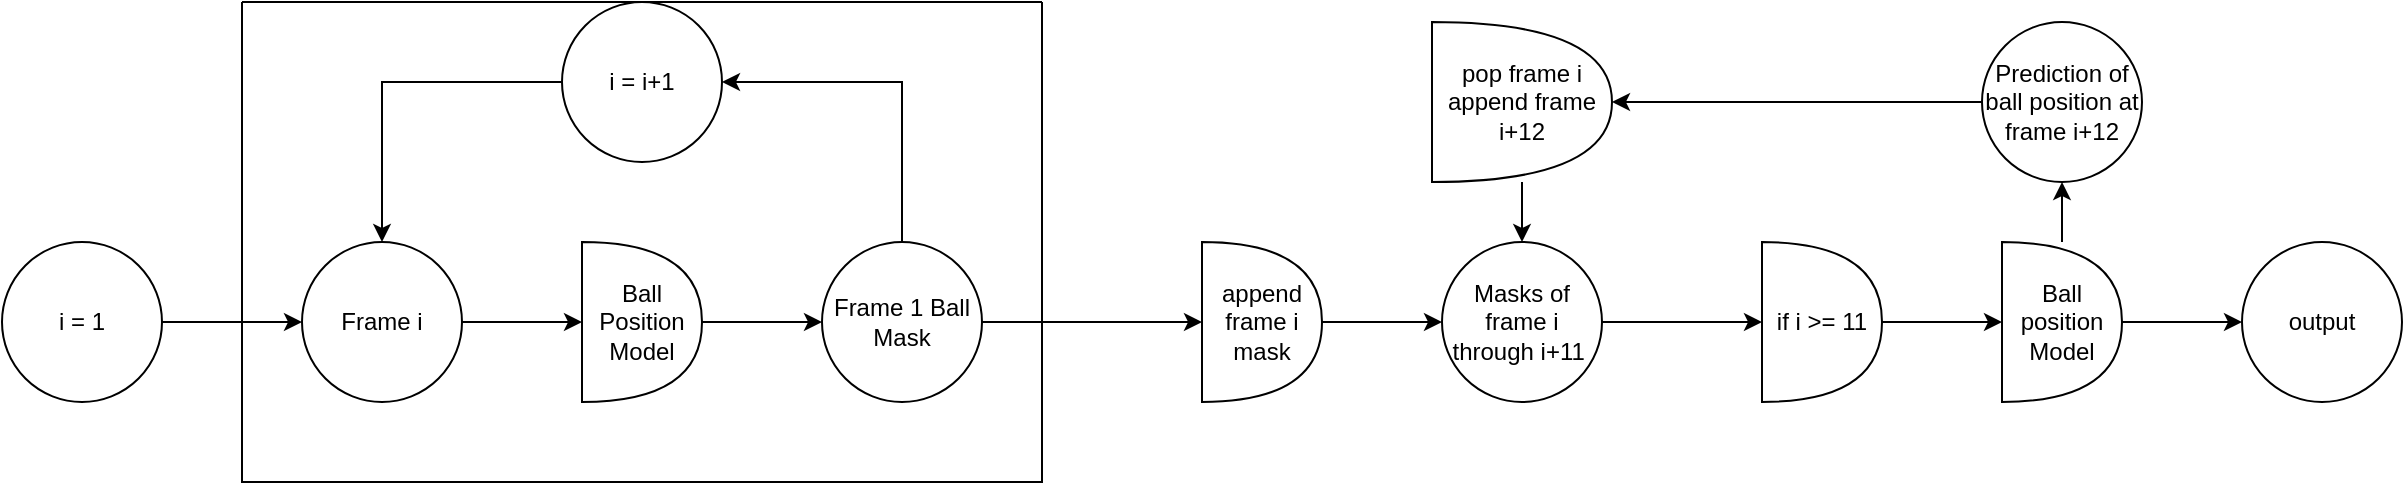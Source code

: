 <mxfile version="22.1.8" type="github">
  <diagram name="Page-1" id="bIyjlAQ9YMRKnGvKF9Pl">
    <mxGraphModel dx="1213" dy="1791" grid="1" gridSize="10" guides="1" tooltips="1" connect="1" arrows="1" fold="1" page="1" pageScale="1" pageWidth="850" pageHeight="1100" math="0" shadow="0">
      <root>
        <mxCell id="0" />
        <mxCell id="1" parent="0" />
        <mxCell id="E1hW3bHNu4T16dJe8MgY-12" style="edgeStyle=orthogonalEdgeStyle;rounded=0;orthogonalLoop=1;jettySize=auto;html=1;" edge="1" parent="1" source="E1hW3bHNu4T16dJe8MgY-1" target="E1hW3bHNu4T16dJe8MgY-2">
          <mxGeometry relative="1" as="geometry" />
        </mxCell>
        <mxCell id="E1hW3bHNu4T16dJe8MgY-1" value="Frame i" style="ellipse;whiteSpace=wrap;html=1;aspect=fixed;" vertex="1" parent="1">
          <mxGeometry x="150" y="240" width="80" height="80" as="geometry" />
        </mxCell>
        <mxCell id="E1hW3bHNu4T16dJe8MgY-13" style="edgeStyle=orthogonalEdgeStyle;rounded=0;orthogonalLoop=1;jettySize=auto;html=1;entryX=0;entryY=0.5;entryDx=0;entryDy=0;" edge="1" parent="1" source="E1hW3bHNu4T16dJe8MgY-2" target="E1hW3bHNu4T16dJe8MgY-3">
          <mxGeometry relative="1" as="geometry" />
        </mxCell>
        <mxCell id="E1hW3bHNu4T16dJe8MgY-2" value="Ball Position Model" style="shape=or;whiteSpace=wrap;html=1;" vertex="1" parent="1">
          <mxGeometry x="290" y="240" width="60" height="80" as="geometry" />
        </mxCell>
        <mxCell id="E1hW3bHNu4T16dJe8MgY-3" value="Frame 1 Ball Mask" style="ellipse;whiteSpace=wrap;html=1;aspect=fixed;" vertex="1" parent="1">
          <mxGeometry x="410" y="240" width="80" height="80" as="geometry" />
        </mxCell>
        <mxCell id="E1hW3bHNu4T16dJe8MgY-24" style="edgeStyle=orthogonalEdgeStyle;rounded=0;orthogonalLoop=1;jettySize=auto;html=1;" edge="1" parent="1" source="E1hW3bHNu4T16dJe8MgY-4" target="E1hW3bHNu4T16dJe8MgY-1">
          <mxGeometry relative="1" as="geometry" />
        </mxCell>
        <mxCell id="E1hW3bHNu4T16dJe8MgY-4" value="i = 1" style="ellipse;whiteSpace=wrap;html=1;aspect=fixed;" vertex="1" parent="1">
          <mxGeometry y="240" width="80" height="80" as="geometry" />
        </mxCell>
        <mxCell id="E1hW3bHNu4T16dJe8MgY-5" value="" style="swimlane;startSize=0;" vertex="1" parent="1">
          <mxGeometry x="120" y="120" width="400" height="240" as="geometry" />
        </mxCell>
        <mxCell id="E1hW3bHNu4T16dJe8MgY-6" value="i = i+1" style="ellipse;whiteSpace=wrap;html=1;aspect=fixed;" vertex="1" parent="E1hW3bHNu4T16dJe8MgY-5">
          <mxGeometry x="160" width="80" height="80" as="geometry" />
        </mxCell>
        <mxCell id="E1hW3bHNu4T16dJe8MgY-22" style="edgeStyle=orthogonalEdgeStyle;rounded=0;orthogonalLoop=1;jettySize=auto;html=1;entryX=1;entryY=0.5;entryDx=0;entryDy=0;exitX=0.5;exitY=0;exitDx=0;exitDy=0;" edge="1" parent="1" source="E1hW3bHNu4T16dJe8MgY-3" target="E1hW3bHNu4T16dJe8MgY-6">
          <mxGeometry relative="1" as="geometry">
            <mxPoint x="395" y="200" as="sourcePoint" />
            <mxPoint x="455" y="200" as="targetPoint" />
          </mxGeometry>
        </mxCell>
        <mxCell id="E1hW3bHNu4T16dJe8MgY-23" style="edgeStyle=orthogonalEdgeStyle;rounded=0;orthogonalLoop=1;jettySize=auto;html=1;" edge="1" parent="1" source="E1hW3bHNu4T16dJe8MgY-6" target="E1hW3bHNu4T16dJe8MgY-1">
          <mxGeometry relative="1" as="geometry" />
        </mxCell>
        <mxCell id="E1hW3bHNu4T16dJe8MgY-62" style="edgeStyle=orthogonalEdgeStyle;rounded=0;orthogonalLoop=1;jettySize=auto;html=1;entryX=0;entryY=0.5;entryDx=0;entryDy=0;" edge="1" parent="1" source="E1hW3bHNu4T16dJe8MgY-48" target="E1hW3bHNu4T16dJe8MgY-51">
          <mxGeometry relative="1" as="geometry" />
        </mxCell>
        <mxCell id="E1hW3bHNu4T16dJe8MgY-48" value="append frame i mask" style="shape=or;whiteSpace=wrap;html=1;" vertex="1" parent="1">
          <mxGeometry x="600" y="240" width="60" height="80" as="geometry" />
        </mxCell>
        <mxCell id="E1hW3bHNu4T16dJe8MgY-63" value="" style="edgeStyle=orthogonalEdgeStyle;rounded=0;orthogonalLoop=1;jettySize=auto;html=1;" edge="1" parent="1" source="E1hW3bHNu4T16dJe8MgY-51" target="E1hW3bHNu4T16dJe8MgY-57">
          <mxGeometry relative="1" as="geometry" />
        </mxCell>
        <mxCell id="E1hW3bHNu4T16dJe8MgY-51" value="Masks of frame i through i+11&amp;nbsp;" style="ellipse;whiteSpace=wrap;html=1;aspect=fixed;" vertex="1" parent="1">
          <mxGeometry x="720" y="240" width="80" height="80" as="geometry" />
        </mxCell>
        <mxCell id="E1hW3bHNu4T16dJe8MgY-65" value="" style="edgeStyle=orthogonalEdgeStyle;rounded=0;orthogonalLoop=1;jettySize=auto;html=1;" edge="1" parent="1" source="E1hW3bHNu4T16dJe8MgY-54" target="E1hW3bHNu4T16dJe8MgY-55">
          <mxGeometry relative="1" as="geometry" />
        </mxCell>
        <mxCell id="E1hW3bHNu4T16dJe8MgY-69" value="" style="edgeStyle=orthogonalEdgeStyle;rounded=0;orthogonalLoop=1;jettySize=auto;html=1;" edge="1" parent="1" source="E1hW3bHNu4T16dJe8MgY-54" target="E1hW3bHNu4T16dJe8MgY-68">
          <mxGeometry relative="1" as="geometry" />
        </mxCell>
        <mxCell id="E1hW3bHNu4T16dJe8MgY-54" value="Ball position Model" style="shape=or;whiteSpace=wrap;html=1;" vertex="1" parent="1">
          <mxGeometry x="1000" y="240" width="60" height="80" as="geometry" />
        </mxCell>
        <mxCell id="E1hW3bHNu4T16dJe8MgY-55" value="Prediction of ball position at frame i+12" style="ellipse;whiteSpace=wrap;html=1;aspect=fixed;" vertex="1" parent="1">
          <mxGeometry x="990" y="130" width="80" height="80" as="geometry" />
        </mxCell>
        <mxCell id="E1hW3bHNu4T16dJe8MgY-64" value="" style="edgeStyle=orthogonalEdgeStyle;rounded=0;orthogonalLoop=1;jettySize=auto;html=1;" edge="1" parent="1" source="E1hW3bHNu4T16dJe8MgY-57" target="E1hW3bHNu4T16dJe8MgY-54">
          <mxGeometry relative="1" as="geometry" />
        </mxCell>
        <mxCell id="E1hW3bHNu4T16dJe8MgY-57" value="if i &amp;gt;= 11" style="shape=or;whiteSpace=wrap;html=1;" vertex="1" parent="1">
          <mxGeometry x="880" y="240" width="60" height="80" as="geometry" />
        </mxCell>
        <mxCell id="E1hW3bHNu4T16dJe8MgY-67" value="" style="edgeStyle=orthogonalEdgeStyle;rounded=0;orthogonalLoop=1;jettySize=auto;html=1;" edge="1" parent="1" source="E1hW3bHNu4T16dJe8MgY-60" target="E1hW3bHNu4T16dJe8MgY-51">
          <mxGeometry relative="1" as="geometry" />
        </mxCell>
        <mxCell id="E1hW3bHNu4T16dJe8MgY-60" value="pop frame i&lt;br&gt;append frame i+12" style="shape=or;whiteSpace=wrap;html=1;" vertex="1" parent="1">
          <mxGeometry x="715" y="130" width="90" height="80" as="geometry" />
        </mxCell>
        <mxCell id="E1hW3bHNu4T16dJe8MgY-61" style="edgeStyle=orthogonalEdgeStyle;rounded=0;orthogonalLoop=1;jettySize=auto;html=1;entryX=0;entryY=0.5;entryDx=0;entryDy=0;entryPerimeter=0;" edge="1" parent="1" source="E1hW3bHNu4T16dJe8MgY-3" target="E1hW3bHNu4T16dJe8MgY-48">
          <mxGeometry relative="1" as="geometry" />
        </mxCell>
        <mxCell id="E1hW3bHNu4T16dJe8MgY-66" style="edgeStyle=orthogonalEdgeStyle;rounded=0;orthogonalLoop=1;jettySize=auto;html=1;entryX=1;entryY=0.5;entryDx=0;entryDy=0;entryPerimeter=0;" edge="1" parent="1" source="E1hW3bHNu4T16dJe8MgY-55" target="E1hW3bHNu4T16dJe8MgY-60">
          <mxGeometry relative="1" as="geometry" />
        </mxCell>
        <mxCell id="E1hW3bHNu4T16dJe8MgY-68" value="output" style="ellipse;whiteSpace=wrap;html=1;aspect=fixed;" vertex="1" parent="1">
          <mxGeometry x="1120" y="240" width="80" height="80" as="geometry" />
        </mxCell>
      </root>
    </mxGraphModel>
  </diagram>
</mxfile>
